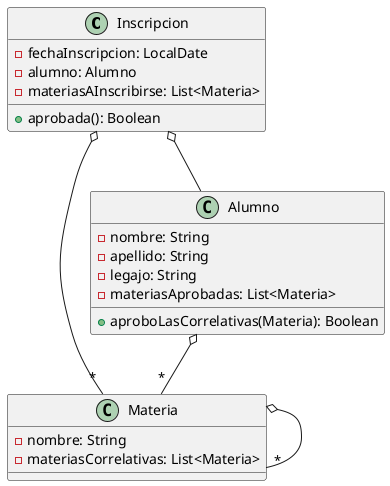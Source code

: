 @startuml

class Inscripcion {
 -fechaInscripcion: LocalDate
 -alumno: Alumno
 -materiasAInscribirse: List<Materia>
 +aprobada(): Boolean
}

class Materia {
 -nombre: String
 -materiasCorrelativas: List<Materia>
}

class Alumno {
 -nombre: String
 -apellido: String
 -legajo: String
 -materiasAprobadas: List<Materia>
 +aproboLasCorrelativas(Materia): Boolean
}


Inscripcion o-- Alumno
Inscripcion o-- "*" Materia
Alumno o-- "*" Materia
Materia o-- "*" Materia

@enduml